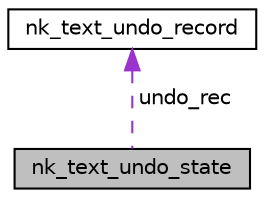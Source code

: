 digraph "nk_text_undo_state"
{
 // LATEX_PDF_SIZE
  edge [fontname="Helvetica",fontsize="10",labelfontname="Helvetica",labelfontsize="10"];
  node [fontname="Helvetica",fontsize="10",shape=record];
  Node1 [label="nk_text_undo_state",height=0.2,width=0.4,color="black", fillcolor="grey75", style="filled", fontcolor="black",tooltip=" "];
  Node2 -> Node1 [dir="back",color="darkorchid3",fontsize="10",style="dashed",label=" undo_rec" ];
  Node2 [label="nk_text_undo_record",height=0.2,width=0.4,color="black", fillcolor="white", style="filled",URL="$structnk__text__undo__record.html",tooltip=" "];
}
